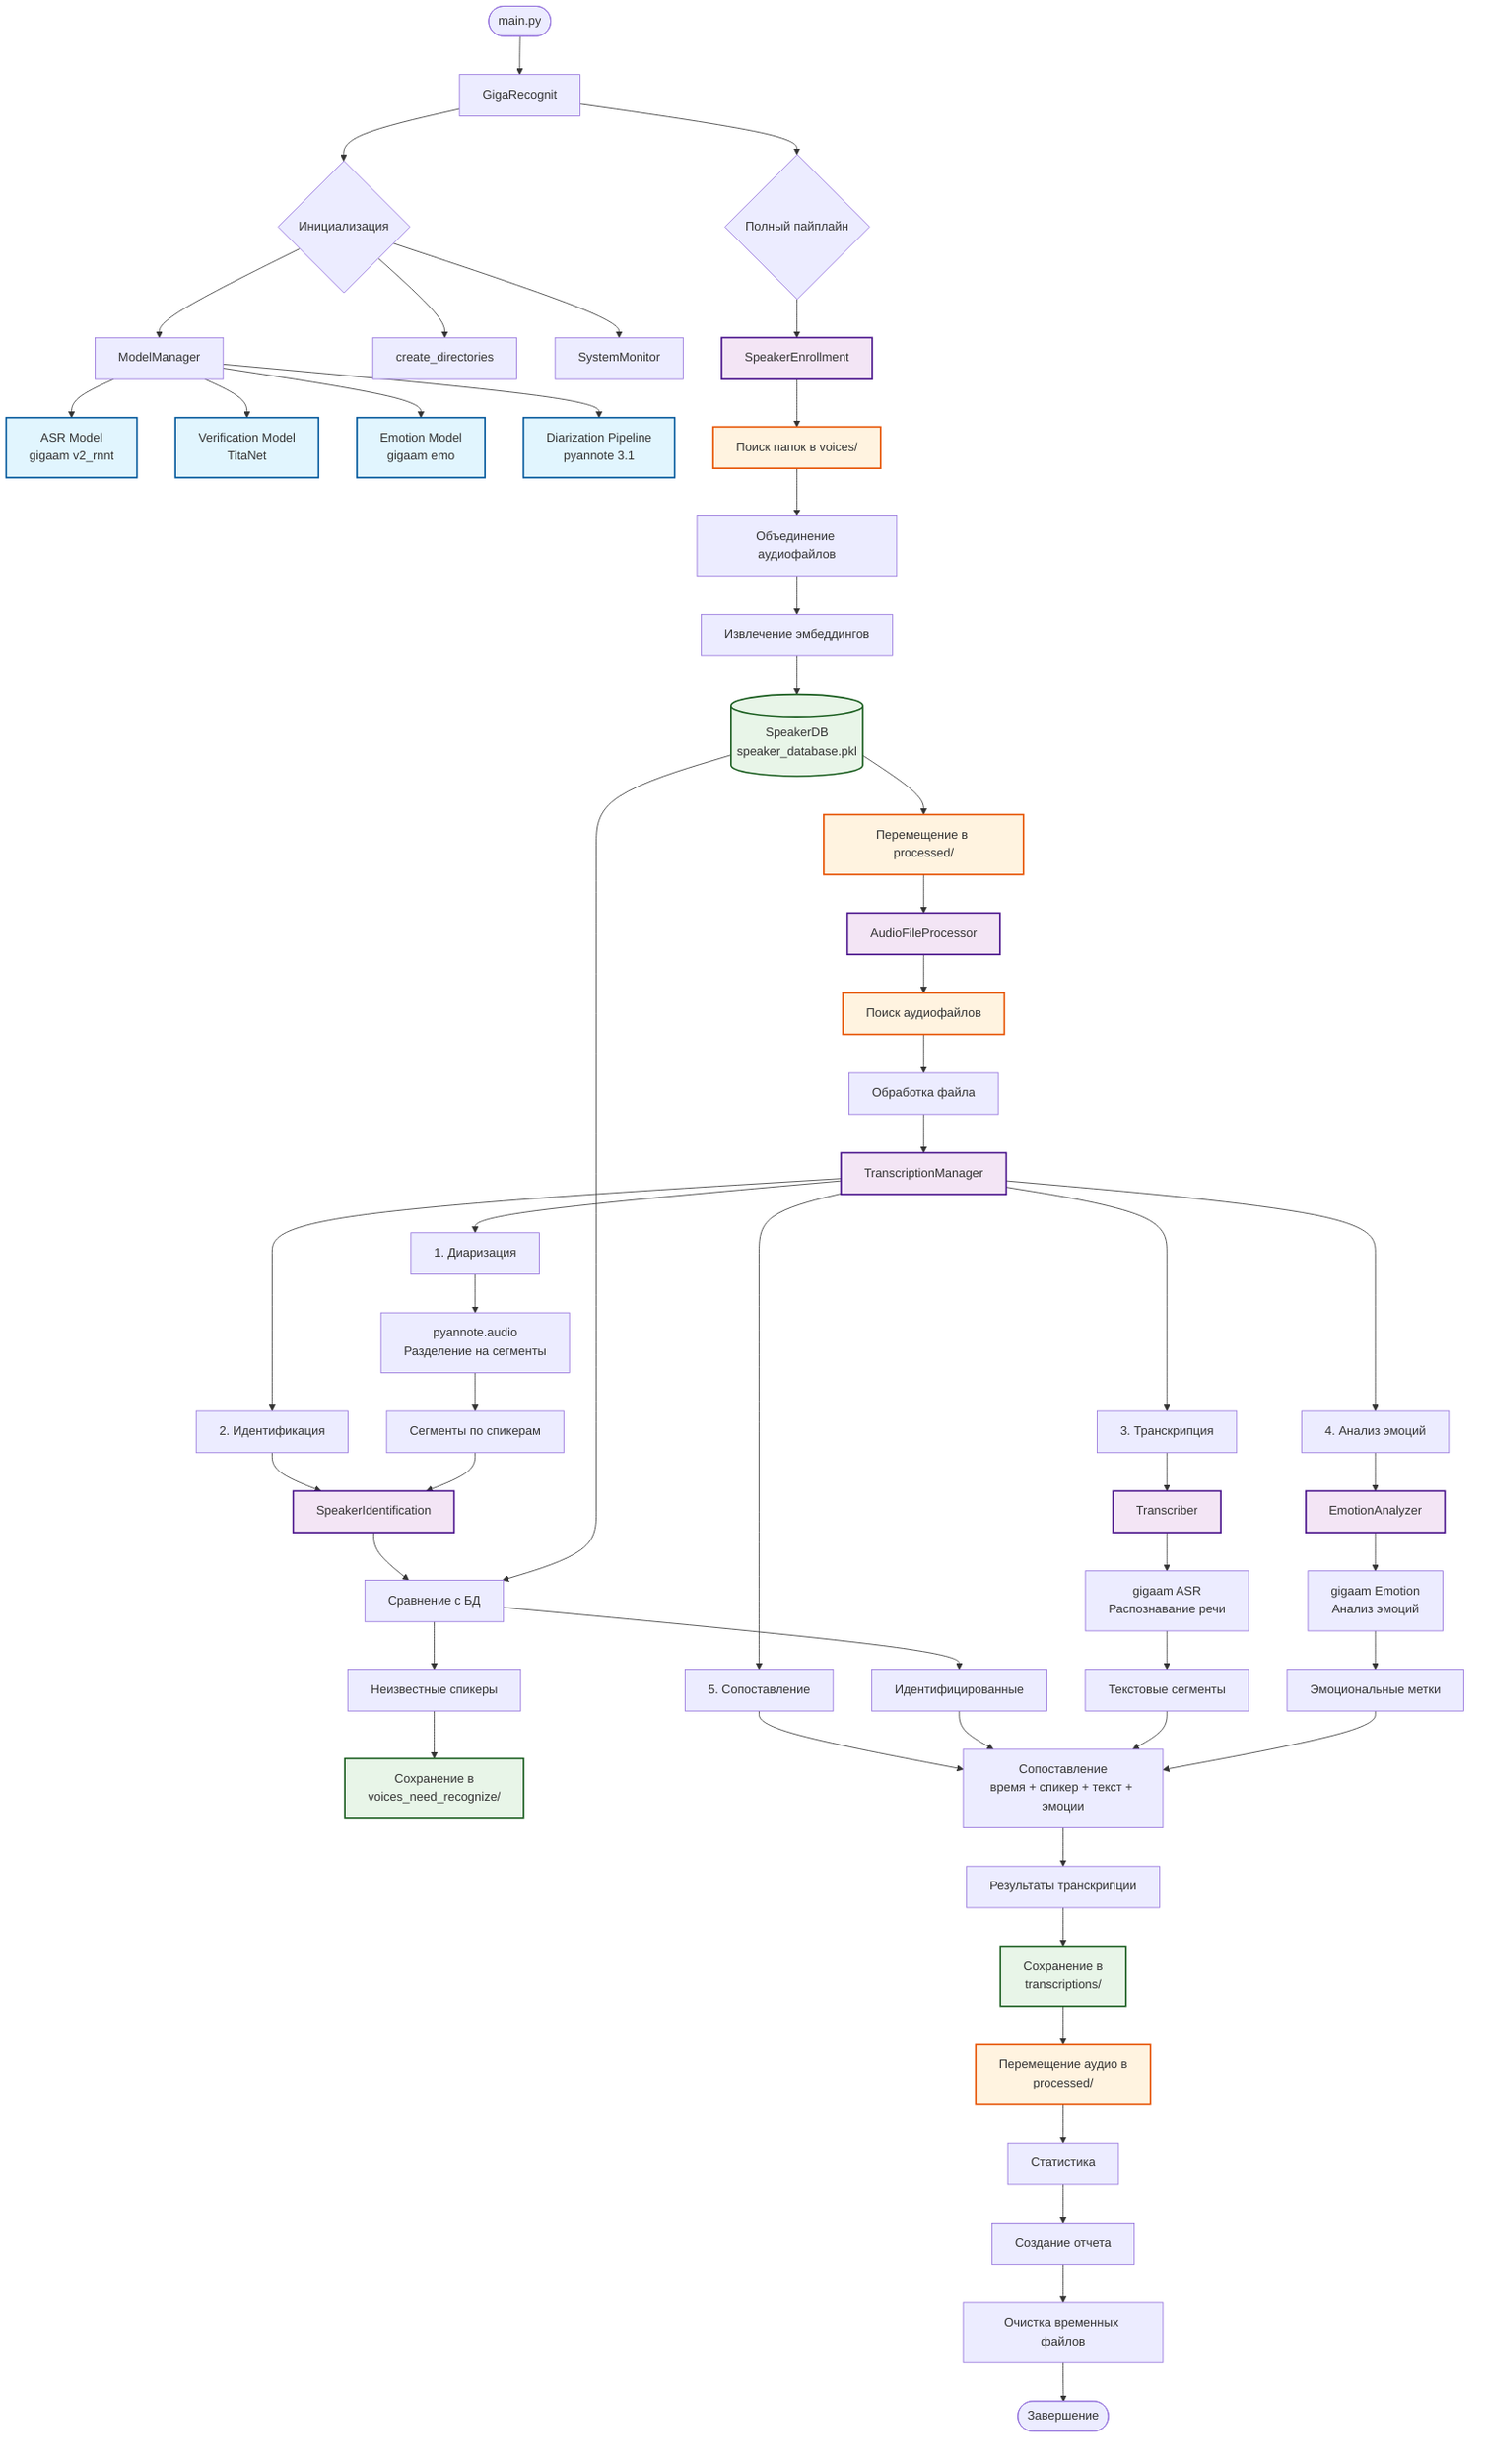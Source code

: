 graph TB
    %% Входная точка
    Start([main.py]) --> GR[GigaRecognit]

    %% Инициализация
    GR --> Init{Инициализация}
    Init --> MM[ModelManager]
    Init --> CD[create_directories]
    Init --> SM[SystemMonitor]

    %% Загрузка моделей
    MM --> ASR[ASR Model<br/>gigaam v2_rnnt]
    MM --> VER[Verification Model<br/>TitaNet]
    MM --> EMO[Emotion Model<br/>gigaam emo]
    MM --> DIAR[Diarization Pipeline<br/>pyannote 3.1]

    %% Основной пайплайн
    GR --> Pipeline{Полный пайплайн}

    %% Шаг 1: Регистрация говорящих
    Pipeline --> SE[SpeakerEnrollment]
    SE --> FindVoices[Поиск папок в voices/]
    FindVoices --> CombineAudio[Объединение аудиофайлов]
    CombineAudio --> ExtractEmb[Извлечение эмбеддингов]
    ExtractEmb --> SaveDB[(SpeakerDB<br/>speaker_database.pkl)]
    SaveDB --> MoveProcessed[Перемещение в processed/]

    %% Шаг 2: Обработка аудиофайлов
    MoveProcessed --> AFP[AudioFileProcessor]
    AFP --> FindAudio[Поиск аудиофайлов]
    FindAudio --> ProcessFile[Обработка файла]

    %% Обработка одного файла
    ProcessFile --> TM[TranscriptionManager]
    TM --> Step1[1. Диаризация]
    TM --> Step2[2. Идентификация]
    TM --> Step3[3. Транскрипция]
    TM --> Step4[4. Анализ эмоций]
    TM --> Step5[5. Сопоставление]

    %% Детализация шагов
    Step1 --> DIAR_PROC[pyannote.audio<br/>Разделение на сегменты]
    DIAR_PROC --> Segments[Сегменты по спикерам]

    Step2 --> SI[SpeakerIdentification]
    Segments --> SI
    SI --> CompareDB[Сравнение с БД]
    SaveDB --> CompareDB
    CompareDB --> Identified[Идентифицированные]
    CompareDB --> Unknown[Неизвестные спикеры]
    Unknown --> SaveUnknown[Сохранение в<br/>voices_need_recognize/]

    Step3 --> Transcriber[Transcriber]
    Transcriber --> ASR_PROC[gigaam ASR<br/>Распознавание речи]
    ASR_PROC --> TextSegments[Текстовые сегменты]

    Step4 --> EA[EmotionAnalyzer]
    EA --> EMO_PROC[gigaam Emotion<br/>Анализ эмоций]
    EMO_PROC --> Emotions[Эмоциональные метки]

    Step5 --> Match[Сопоставление<br/>время + спикер + текст + эмоции]
    Identified --> Match
    TextSegments --> Match
    Emotions --> Match

    %% Результаты
    Match --> Results[Результаты транскрипции]
    Results --> SaveTrans[Сохранение в<br/>transcriptions/]
    SaveTrans --> MoveAudio[Перемещение аудио в<br/>processed/]

    %% Финализация
    MoveAudio --> Stats[Статистика]
    Stats --> Report[Создание отчета]
    Report --> Cleanup[Очистка временных файлов]
    Cleanup --> End([Завершение])

    %% Стили
    classDef modelClass fill:#e1f5fe,stroke:#01579b,stroke-width:2px
    classDef processClass fill:#f3e5f5,stroke:#4a148c,stroke-width:2px
    classDef dataClass fill:#e8f5e8,stroke:#1b5e20,stroke-width:2px
    classDef fileClass fill:#fff3e0,stroke:#e65100,stroke-width:2px

    class ASR,VER,EMO,DIAR modelClass
    class SE,AFP,TM,SI,EA,Transcriber processClass
    class SaveDB,SaveUnknown,SaveTrans dataClass
    class FindVoices,FindAudio,MoveProcessed,MoveAudio fileClass